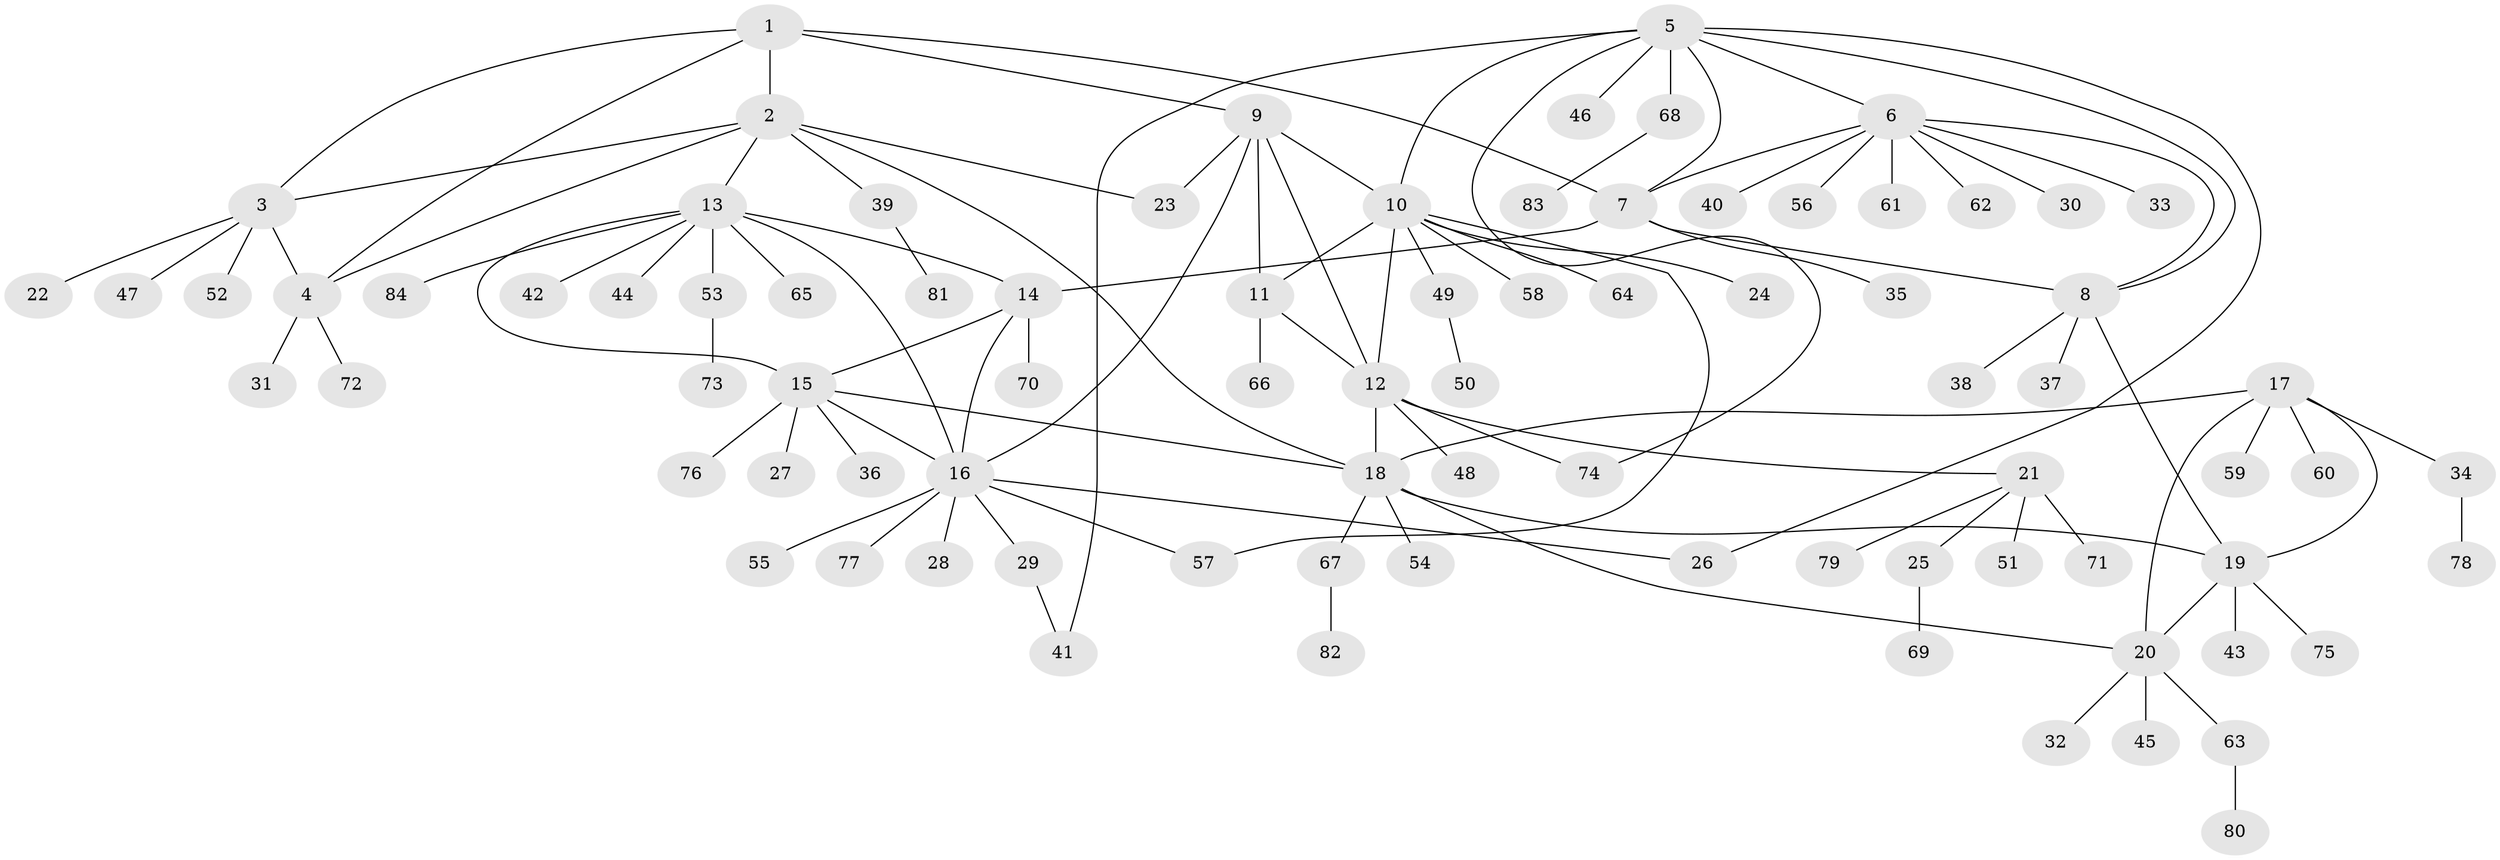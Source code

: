 // Generated by graph-tools (version 1.1) at 2025/15/03/09/25 04:15:55]
// undirected, 84 vertices, 109 edges
graph export_dot {
graph [start="1"]
  node [color=gray90,style=filled];
  1;
  2;
  3;
  4;
  5;
  6;
  7;
  8;
  9;
  10;
  11;
  12;
  13;
  14;
  15;
  16;
  17;
  18;
  19;
  20;
  21;
  22;
  23;
  24;
  25;
  26;
  27;
  28;
  29;
  30;
  31;
  32;
  33;
  34;
  35;
  36;
  37;
  38;
  39;
  40;
  41;
  42;
  43;
  44;
  45;
  46;
  47;
  48;
  49;
  50;
  51;
  52;
  53;
  54;
  55;
  56;
  57;
  58;
  59;
  60;
  61;
  62;
  63;
  64;
  65;
  66;
  67;
  68;
  69;
  70;
  71;
  72;
  73;
  74;
  75;
  76;
  77;
  78;
  79;
  80;
  81;
  82;
  83;
  84;
  1 -- 2;
  1 -- 3;
  1 -- 4;
  1 -- 7;
  1 -- 9;
  2 -- 3;
  2 -- 4;
  2 -- 13;
  2 -- 18;
  2 -- 23;
  2 -- 39;
  3 -- 4;
  3 -- 22;
  3 -- 47;
  3 -- 52;
  4 -- 31;
  4 -- 72;
  5 -- 6;
  5 -- 7;
  5 -- 8;
  5 -- 10;
  5 -- 26;
  5 -- 41;
  5 -- 46;
  5 -- 68;
  5 -- 74;
  6 -- 7;
  6 -- 8;
  6 -- 30;
  6 -- 33;
  6 -- 40;
  6 -- 56;
  6 -- 61;
  6 -- 62;
  7 -- 8;
  7 -- 14;
  7 -- 35;
  8 -- 19;
  8 -- 37;
  8 -- 38;
  9 -- 10;
  9 -- 11;
  9 -- 12;
  9 -- 16;
  9 -- 23;
  10 -- 11;
  10 -- 12;
  10 -- 24;
  10 -- 49;
  10 -- 57;
  10 -- 58;
  10 -- 64;
  11 -- 12;
  11 -- 66;
  12 -- 18;
  12 -- 21;
  12 -- 48;
  12 -- 74;
  13 -- 14;
  13 -- 15;
  13 -- 16;
  13 -- 42;
  13 -- 44;
  13 -- 53;
  13 -- 65;
  13 -- 84;
  14 -- 15;
  14 -- 16;
  14 -- 70;
  15 -- 16;
  15 -- 18;
  15 -- 27;
  15 -- 36;
  15 -- 76;
  16 -- 26;
  16 -- 28;
  16 -- 29;
  16 -- 55;
  16 -- 57;
  16 -- 77;
  17 -- 18;
  17 -- 19;
  17 -- 20;
  17 -- 34;
  17 -- 59;
  17 -- 60;
  18 -- 19;
  18 -- 20;
  18 -- 54;
  18 -- 67;
  19 -- 20;
  19 -- 43;
  19 -- 75;
  20 -- 32;
  20 -- 45;
  20 -- 63;
  21 -- 25;
  21 -- 51;
  21 -- 71;
  21 -- 79;
  25 -- 69;
  29 -- 41;
  34 -- 78;
  39 -- 81;
  49 -- 50;
  53 -- 73;
  63 -- 80;
  67 -- 82;
  68 -- 83;
}
